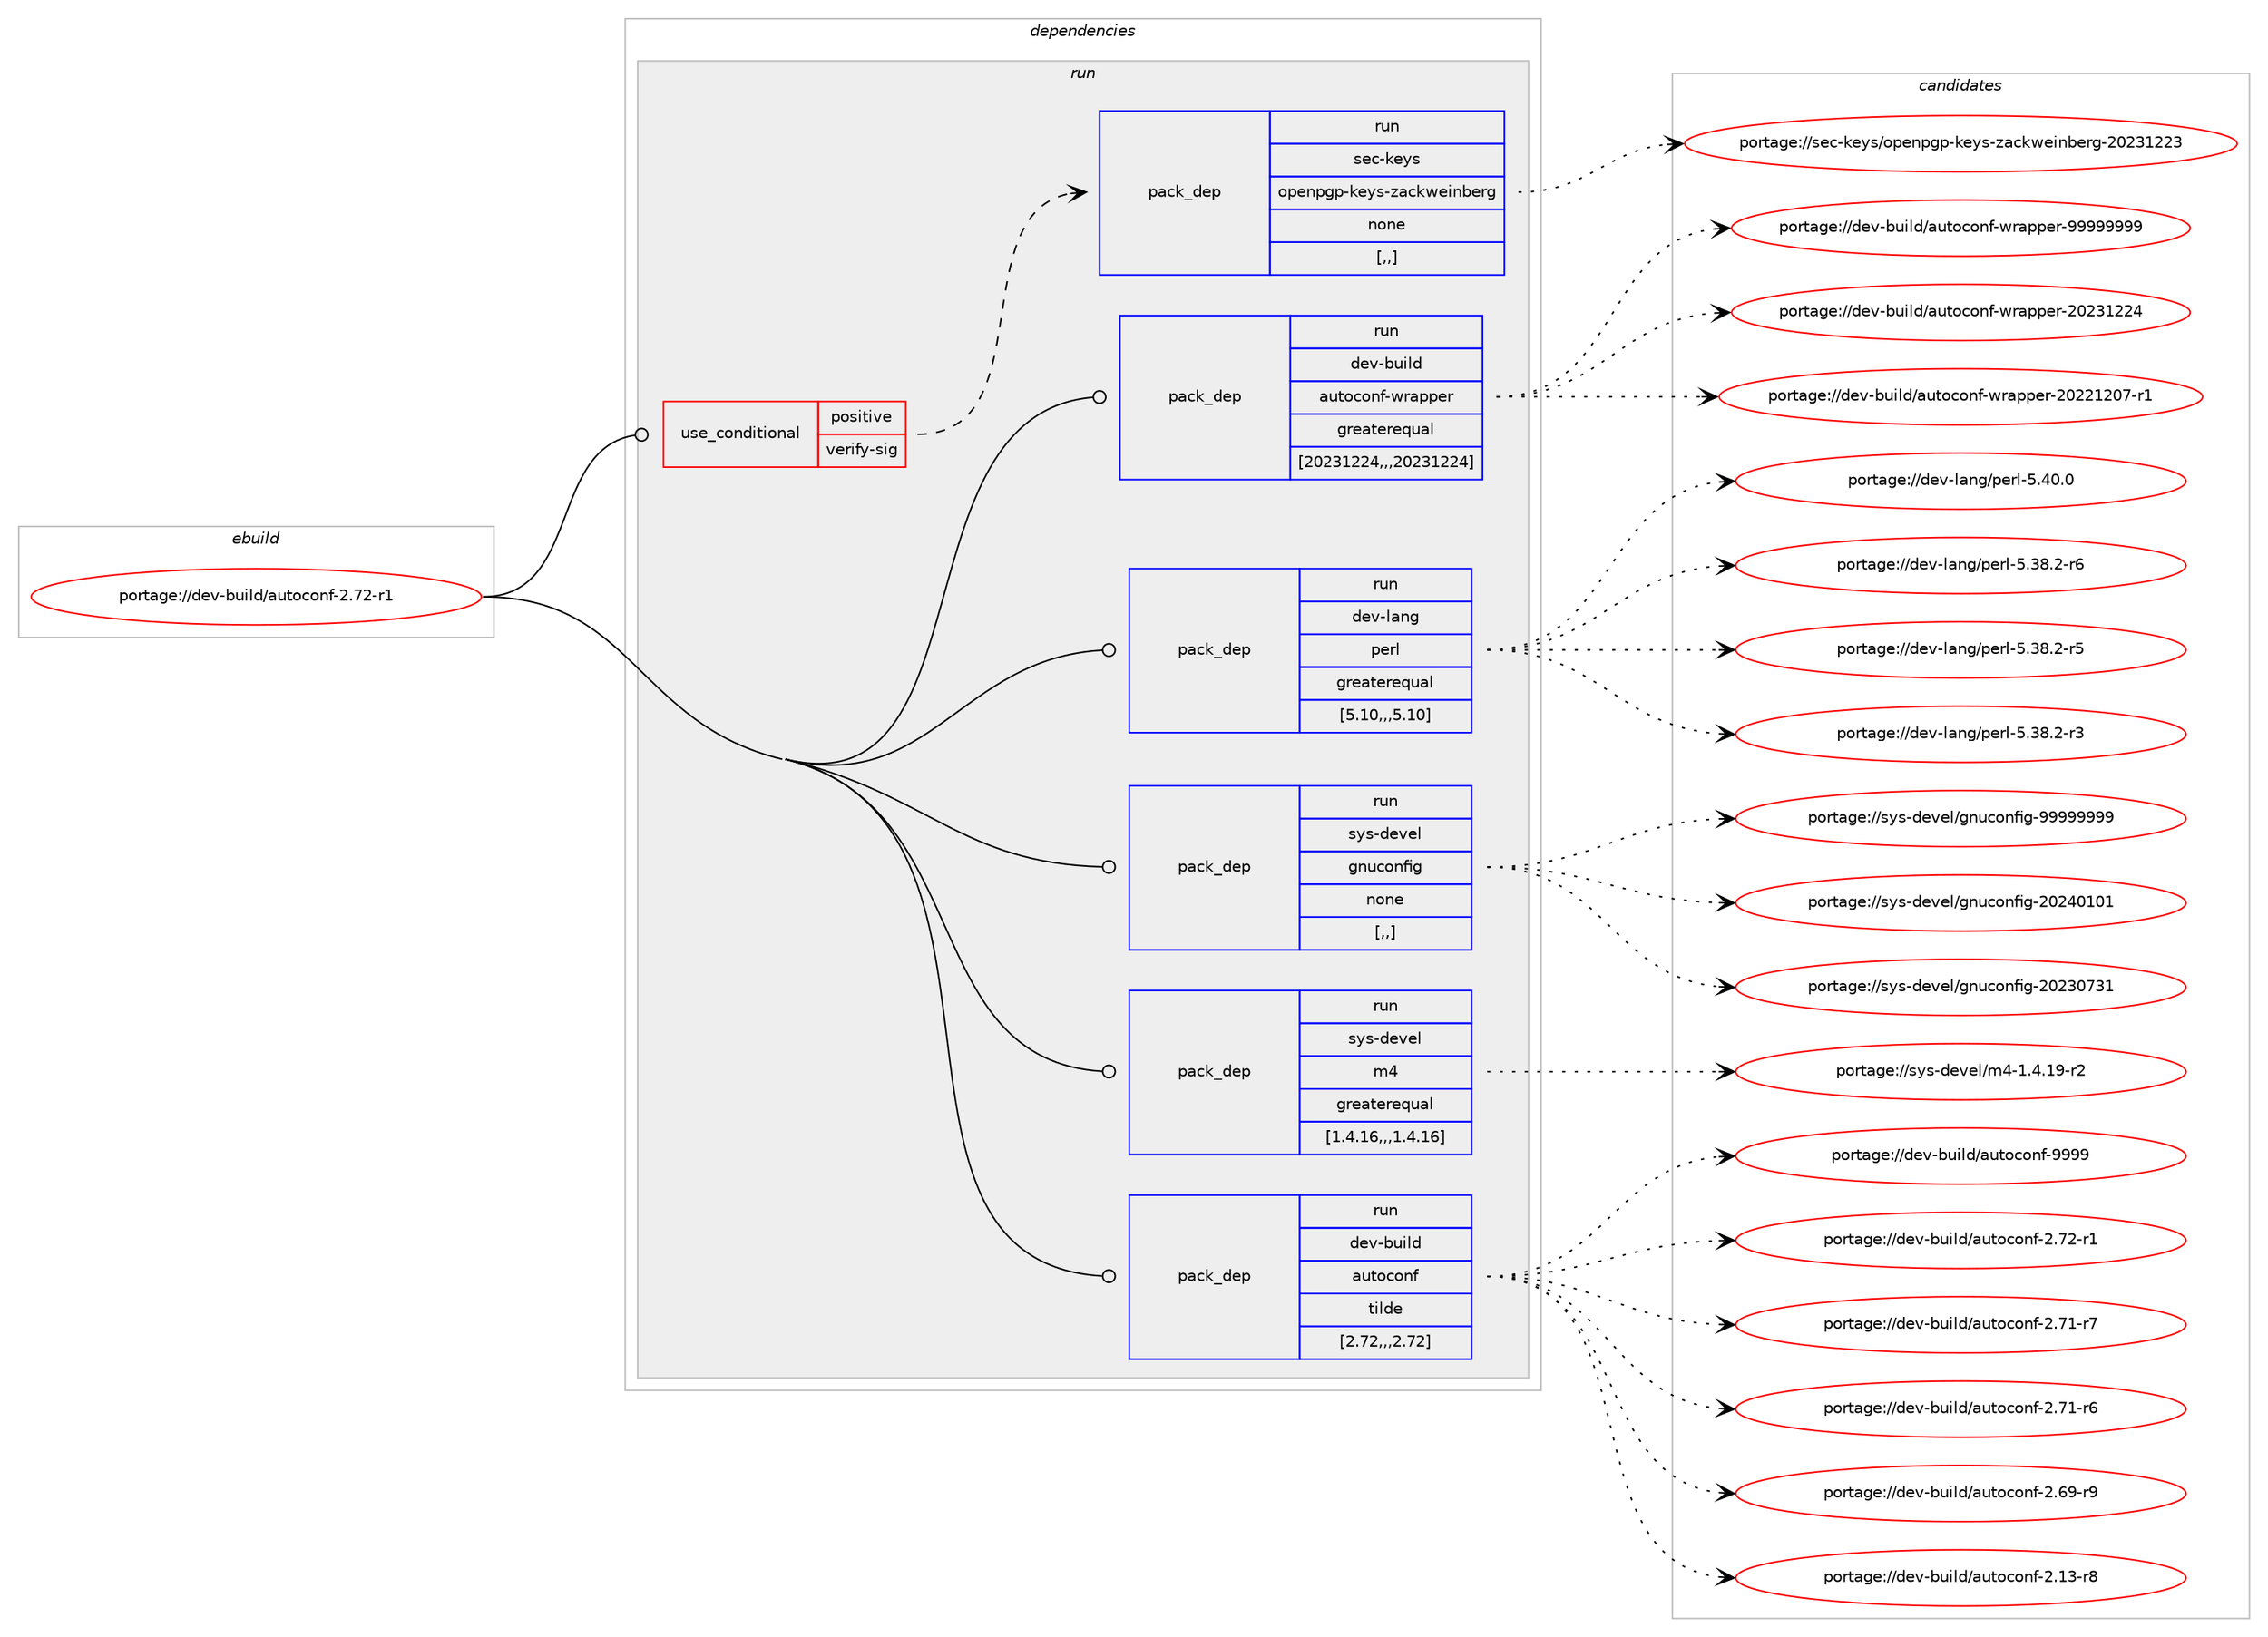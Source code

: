 digraph prolog {

# *************
# Graph options
# *************

newrank=true;
concentrate=true;
compound=true;
graph [rankdir=LR,fontname=Helvetica,fontsize=10,ranksep=1.5];#, ranksep=2.5, nodesep=0.2];
edge  [arrowhead=vee];
node  [fontname=Helvetica,fontsize=10];

# **********
# The ebuild
# **********

subgraph cluster_leftcol {
color=gray;
label=<<i>ebuild</i>>;
id [label="portage://dev-build/autoconf-2.72-r1", color=red, width=4, href="../dev-build/autoconf-2.72-r1.svg"];
}

# ****************
# The dependencies
# ****************

subgraph cluster_midcol {
color=gray;
label=<<i>dependencies</i>>;
subgraph cluster_compile {
fillcolor="#eeeeee";
style=filled;
label=<<i>compile</i>>;
}
subgraph cluster_compileandrun {
fillcolor="#eeeeee";
style=filled;
label=<<i>compile and run</i>>;
}
subgraph cluster_run {
fillcolor="#eeeeee";
style=filled;
label=<<i>run</i>>;
subgraph cond16823 {
dependency64508 [label=<<TABLE BORDER="0" CELLBORDER="1" CELLSPACING="0" CELLPADDING="4"><TR><TD ROWSPAN="3" CELLPADDING="10">use_conditional</TD></TR><TR><TD>positive</TD></TR><TR><TD>verify-sig</TD></TR></TABLE>>, shape=none, color=red];
subgraph pack46765 {
dependency64509 [label=<<TABLE BORDER="0" CELLBORDER="1" CELLSPACING="0" CELLPADDING="4" WIDTH="220"><TR><TD ROWSPAN="6" CELLPADDING="30">pack_dep</TD></TR><TR><TD WIDTH="110">run</TD></TR><TR><TD>sec-keys</TD></TR><TR><TD>openpgp-keys-zackweinberg</TD></TR><TR><TD>none</TD></TR><TR><TD>[,,]</TD></TR></TABLE>>, shape=none, color=blue];
}
dependency64508:e -> dependency64509:w [weight=20,style="dashed",arrowhead="vee"];
}
id:e -> dependency64508:w [weight=20,style="solid",arrowhead="odot"];
subgraph pack46766 {
dependency64510 [label=<<TABLE BORDER="0" CELLBORDER="1" CELLSPACING="0" CELLPADDING="4" WIDTH="220"><TR><TD ROWSPAN="6" CELLPADDING="30">pack_dep</TD></TR><TR><TD WIDTH="110">run</TD></TR><TR><TD>dev-build</TD></TR><TR><TD>autoconf-wrapper</TD></TR><TR><TD>greaterequal</TD></TR><TR><TD>[20231224,,,20231224]</TD></TR></TABLE>>, shape=none, color=blue];
}
id:e -> dependency64510:w [weight=20,style="solid",arrowhead="odot"];
subgraph pack46767 {
dependency64511 [label=<<TABLE BORDER="0" CELLBORDER="1" CELLSPACING="0" CELLPADDING="4" WIDTH="220"><TR><TD ROWSPAN="6" CELLPADDING="30">pack_dep</TD></TR><TR><TD WIDTH="110">run</TD></TR><TR><TD>dev-lang</TD></TR><TR><TD>perl</TD></TR><TR><TD>greaterequal</TD></TR><TR><TD>[5.10,,,5.10]</TD></TR></TABLE>>, shape=none, color=blue];
}
id:e -> dependency64511:w [weight=20,style="solid",arrowhead="odot"];
subgraph pack46768 {
dependency64512 [label=<<TABLE BORDER="0" CELLBORDER="1" CELLSPACING="0" CELLPADDING="4" WIDTH="220"><TR><TD ROWSPAN="6" CELLPADDING="30">pack_dep</TD></TR><TR><TD WIDTH="110">run</TD></TR><TR><TD>sys-devel</TD></TR><TR><TD>gnuconfig</TD></TR><TR><TD>none</TD></TR><TR><TD>[,,]</TD></TR></TABLE>>, shape=none, color=blue];
}
id:e -> dependency64512:w [weight=20,style="solid",arrowhead="odot"];
subgraph pack46769 {
dependency64513 [label=<<TABLE BORDER="0" CELLBORDER="1" CELLSPACING="0" CELLPADDING="4" WIDTH="220"><TR><TD ROWSPAN="6" CELLPADDING="30">pack_dep</TD></TR><TR><TD WIDTH="110">run</TD></TR><TR><TD>sys-devel</TD></TR><TR><TD>m4</TD></TR><TR><TD>greaterequal</TD></TR><TR><TD>[1.4.16,,,1.4.16]</TD></TR></TABLE>>, shape=none, color=blue];
}
id:e -> dependency64513:w [weight=20,style="solid",arrowhead="odot"];
subgraph pack46770 {
dependency64514 [label=<<TABLE BORDER="0" CELLBORDER="1" CELLSPACING="0" CELLPADDING="4" WIDTH="220"><TR><TD ROWSPAN="6" CELLPADDING="30">pack_dep</TD></TR><TR><TD WIDTH="110">run</TD></TR><TR><TD>dev-build</TD></TR><TR><TD>autoconf</TD></TR><TR><TD>tilde</TD></TR><TR><TD>[2.72,,,2.72]</TD></TR></TABLE>>, shape=none, color=blue];
}
id:e -> dependency64514:w [weight=20,style="solid",arrowhead="odot"];
}
}

# **************
# The candidates
# **************

subgraph cluster_choices {
rank=same;
color=gray;
label=<<i>candidates</i>>;

subgraph choice46765 {
color=black;
nodesep=1;
choice1151019945107101121115471111121011101121031124510710112111545122979910711910110511098101114103455048505149505051 [label="portage://sec-keys/openpgp-keys-zackweinberg-20231223", color=red, width=4,href="../sec-keys/openpgp-keys-zackweinberg-20231223.svg"];
dependency64509:e -> choice1151019945107101121115471111121011101121031124510710112111545122979910711910110511098101114103455048505149505051:w [style=dotted,weight="100"];
}
subgraph choice46766 {
color=black;
nodesep=1;
choice10010111845981171051081004797117116111991111101024511911497112112101114455757575757575757 [label="portage://dev-build/autoconf-wrapper-99999999", color=red, width=4,href="../dev-build/autoconf-wrapper-99999999.svg"];
choice10010111845981171051081004797117116111991111101024511911497112112101114455048505149505052 [label="portage://dev-build/autoconf-wrapper-20231224", color=red, width=4,href="../dev-build/autoconf-wrapper-20231224.svg"];
choice100101118459811710510810047971171161119911111010245119114971121121011144550485050495048554511449 [label="portage://dev-build/autoconf-wrapper-20221207-r1", color=red, width=4,href="../dev-build/autoconf-wrapper-20221207-r1.svg"];
dependency64510:e -> choice10010111845981171051081004797117116111991111101024511911497112112101114455757575757575757:w [style=dotted,weight="100"];
dependency64510:e -> choice10010111845981171051081004797117116111991111101024511911497112112101114455048505149505052:w [style=dotted,weight="100"];
dependency64510:e -> choice100101118459811710510810047971171161119911111010245119114971121121011144550485050495048554511449:w [style=dotted,weight="100"];
}
subgraph choice46767 {
color=black;
nodesep=1;
choice10010111845108971101034711210111410845534652484648 [label="portage://dev-lang/perl-5.40.0", color=red, width=4,href="../dev-lang/perl-5.40.0.svg"];
choice100101118451089711010347112101114108455346515646504511454 [label="portage://dev-lang/perl-5.38.2-r6", color=red, width=4,href="../dev-lang/perl-5.38.2-r6.svg"];
choice100101118451089711010347112101114108455346515646504511453 [label="portage://dev-lang/perl-5.38.2-r5", color=red, width=4,href="../dev-lang/perl-5.38.2-r5.svg"];
choice100101118451089711010347112101114108455346515646504511451 [label="portage://dev-lang/perl-5.38.2-r3", color=red, width=4,href="../dev-lang/perl-5.38.2-r3.svg"];
dependency64511:e -> choice10010111845108971101034711210111410845534652484648:w [style=dotted,weight="100"];
dependency64511:e -> choice100101118451089711010347112101114108455346515646504511454:w [style=dotted,weight="100"];
dependency64511:e -> choice100101118451089711010347112101114108455346515646504511453:w [style=dotted,weight="100"];
dependency64511:e -> choice100101118451089711010347112101114108455346515646504511451:w [style=dotted,weight="100"];
}
subgraph choice46768 {
color=black;
nodesep=1;
choice115121115451001011181011084710311011799111110102105103455757575757575757 [label="portage://sys-devel/gnuconfig-99999999", color=red, width=4,href="../sys-devel/gnuconfig-99999999.svg"];
choice115121115451001011181011084710311011799111110102105103455048505248494849 [label="portage://sys-devel/gnuconfig-20240101", color=red, width=4,href="../sys-devel/gnuconfig-20240101.svg"];
choice115121115451001011181011084710311011799111110102105103455048505148555149 [label="portage://sys-devel/gnuconfig-20230731", color=red, width=4,href="../sys-devel/gnuconfig-20230731.svg"];
dependency64512:e -> choice115121115451001011181011084710311011799111110102105103455757575757575757:w [style=dotted,weight="100"];
dependency64512:e -> choice115121115451001011181011084710311011799111110102105103455048505248494849:w [style=dotted,weight="100"];
dependency64512:e -> choice115121115451001011181011084710311011799111110102105103455048505148555149:w [style=dotted,weight="100"];
}
subgraph choice46769 {
color=black;
nodesep=1;
choice115121115451001011181011084710952454946524649574511450 [label="portage://sys-devel/m4-1.4.19-r2", color=red, width=4,href="../sys-devel/m4-1.4.19-r2.svg"];
dependency64513:e -> choice115121115451001011181011084710952454946524649574511450:w [style=dotted,weight="100"];
}
subgraph choice46770 {
color=black;
nodesep=1;
choice10010111845981171051081004797117116111991111101024557575757 [label="portage://dev-build/autoconf-9999", color=red, width=4,href="../dev-build/autoconf-9999.svg"];
choice100101118459811710510810047971171161119911111010245504655504511449 [label="portage://dev-build/autoconf-2.72-r1", color=red, width=4,href="../dev-build/autoconf-2.72-r1.svg"];
choice100101118459811710510810047971171161119911111010245504655494511455 [label="portage://dev-build/autoconf-2.71-r7", color=red, width=4,href="../dev-build/autoconf-2.71-r7.svg"];
choice100101118459811710510810047971171161119911111010245504655494511454 [label="portage://dev-build/autoconf-2.71-r6", color=red, width=4,href="../dev-build/autoconf-2.71-r6.svg"];
choice100101118459811710510810047971171161119911111010245504654574511457 [label="portage://dev-build/autoconf-2.69-r9", color=red, width=4,href="../dev-build/autoconf-2.69-r9.svg"];
choice100101118459811710510810047971171161119911111010245504649514511456 [label="portage://dev-build/autoconf-2.13-r8", color=red, width=4,href="../dev-build/autoconf-2.13-r8.svg"];
dependency64514:e -> choice10010111845981171051081004797117116111991111101024557575757:w [style=dotted,weight="100"];
dependency64514:e -> choice100101118459811710510810047971171161119911111010245504655504511449:w [style=dotted,weight="100"];
dependency64514:e -> choice100101118459811710510810047971171161119911111010245504655494511455:w [style=dotted,weight="100"];
dependency64514:e -> choice100101118459811710510810047971171161119911111010245504655494511454:w [style=dotted,weight="100"];
dependency64514:e -> choice100101118459811710510810047971171161119911111010245504654574511457:w [style=dotted,weight="100"];
dependency64514:e -> choice100101118459811710510810047971171161119911111010245504649514511456:w [style=dotted,weight="100"];
}
}

}

